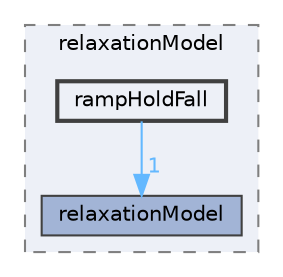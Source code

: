 digraph "applications/utilities/mesh/generation/foamyMesh/conformalVoronoiMesh/relaxationModel/rampHoldFall"
{
 // LATEX_PDF_SIZE
  bgcolor="transparent";
  edge [fontname=Helvetica,fontsize=10,labelfontname=Helvetica,labelfontsize=10];
  node [fontname=Helvetica,fontsize=10,shape=box,height=0.2,width=0.4];
  compound=true
  subgraph clusterdir_86fea5251d03803ee00bc1cf868a2d17 {
    graph [ bgcolor="#edf0f7", pencolor="grey50", label="relaxationModel", fontname=Helvetica,fontsize=10 style="filled,dashed", URL="dir_86fea5251d03803ee00bc1cf868a2d17.html",tooltip=""]
  dir_fc86eb71261b5fe17a55a1e3490509d5 [label="relaxationModel", fillcolor="#a2b4d6", color="grey25", style="filled", URL="dir_fc86eb71261b5fe17a55a1e3490509d5.html",tooltip=""];
  dir_4931a1357b7f10059dd2e4fba5003914 [label="rampHoldFall", fillcolor="#edf0f7", color="grey25", style="filled,bold", URL="dir_4931a1357b7f10059dd2e4fba5003914.html",tooltip=""];
  }
  dir_4931a1357b7f10059dd2e4fba5003914->dir_fc86eb71261b5fe17a55a1e3490509d5 [headlabel="1", labeldistance=1.5 headhref="dir_003177_003313.html" href="dir_003177_003313.html" color="steelblue1" fontcolor="steelblue1"];
}
